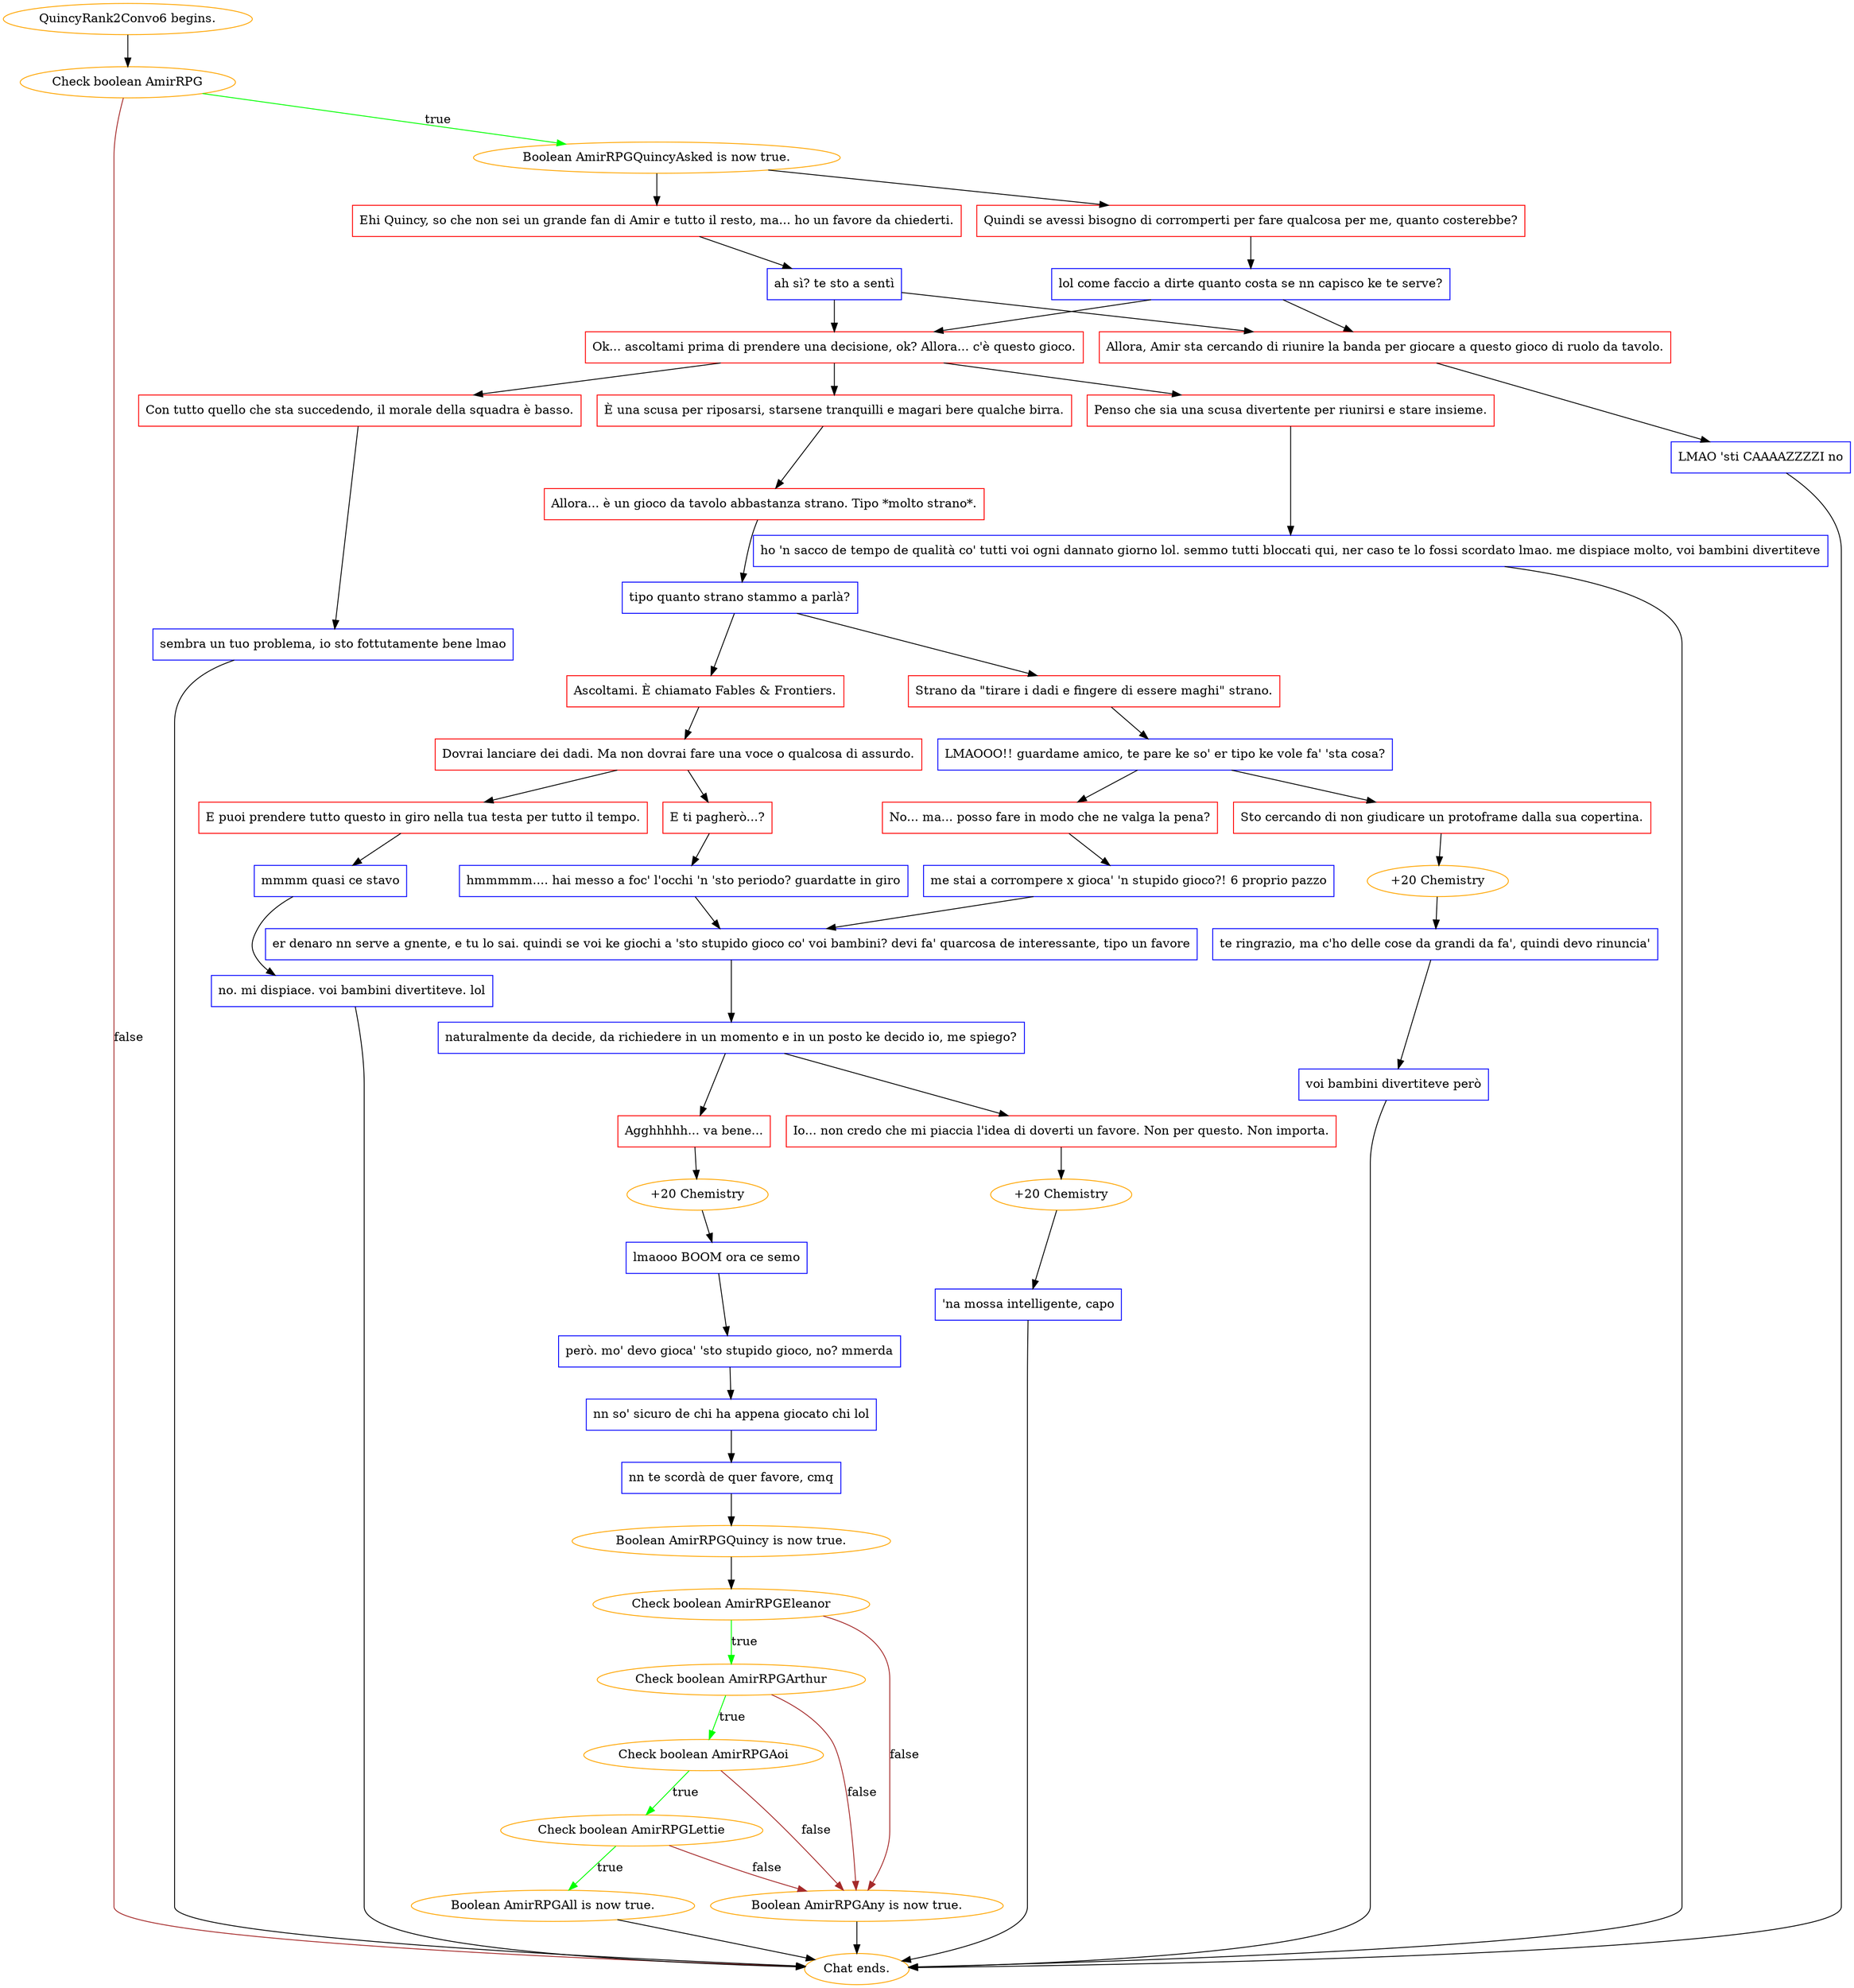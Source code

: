 digraph {
	"QuincyRank2Convo6 begins." [color=orange];
		"QuincyRank2Convo6 begins." -> j1412837103;
	j1412837103 [label="Check boolean AmirRPG",color=orange];
		j1412837103 -> j2101478979 [label=true,color=green];
		j1412837103 -> "Chat ends." [label=false,color=brown];
	j2101478979 [label="Boolean AmirRPGQuincyAsked is now true.",color=orange];
		j2101478979 -> j2429486482;
		j2101478979 -> j3674558265;
	"Chat ends." [color=orange];
	j2429486482 [label="Ehi Quincy, so che non sei un grande fan di Amir e tutto il resto, ma... ho un favore da chiederti.",shape=box,color=red];
		j2429486482 -> j377857572;
	j3674558265 [label="Quindi se avessi bisogno di corromperti per fare qualcosa per me, quanto costerebbe?",shape=box,color=red];
		j3674558265 -> j2444867696;
	j377857572 [label="ah sì? te sto a sentì",shape=box,color=blue];
		j377857572 -> j608653348;
		j377857572 -> j636892748;
	j2444867696 [label="lol come faccio a dirte quanto costa se nn capisco ke te serve?",shape=box,color=blue];
		j2444867696 -> j608653348;
		j2444867696 -> j636892748;
	j608653348 [label="Ok... ascoltami prima di prendere una decisione, ok? Allora... c'è questo gioco.",shape=box,color=red];
		j608653348 -> j798322217;
		j608653348 -> j2924077889;
		j608653348 -> j363792290;
	j636892748 [label="Allora, Amir sta cercando di riunire la banda per giocare a questo gioco di ruolo da tavolo.",shape=box,color=red];
		j636892748 -> j1111672512;
	j798322217 [label="Penso che sia una scusa divertente per riunirsi e stare insieme.",shape=box,color=red];
		j798322217 -> j4023019233;
	j2924077889 [label="È una scusa per riposarsi, starsene tranquilli e magari bere qualche birra.",shape=box,color=red];
		j2924077889 -> j4219054745;
	j363792290 [label="Con tutto quello che sta succedendo, il morale della squadra è basso.",shape=box,color=red];
		j363792290 -> j775383858;
	j1111672512 [label="LMAO 'sti CAAAAZZZZI no",shape=box,color=blue];
		j1111672512 -> "Chat ends.";
	j4023019233 [label="ho 'n sacco de tempo de qualità co' tutti voi ogni dannato giorno lol. semmo tutti bloccati qui, ner caso te lo fossi scordato lmao. me dispiace molto, voi bambini divertiteve",shape=box,color=blue];
		j4023019233 -> "Chat ends.";
	j4219054745 [label="Allora... è un gioco da tavolo abbastanza strano. Tipo *molto strano*.",shape=box,color=red];
		j4219054745 -> j1281187712;
	j775383858 [label="sembra un tuo problema, io sto fottutamente bene lmao",shape=box,color=blue];
		j775383858 -> "Chat ends.";
	j1281187712 [label="tipo quanto strano stammo a parlà?",shape=box,color=blue];
		j1281187712 -> j2850924864;
		j1281187712 -> j1808995762;
	j2850924864 [label="Strano da \"tirare i dadi e fingere di essere maghi\" strano.",shape=box,color=red];
		j2850924864 -> j3603009496;
	j1808995762 [label="Ascoltami. È chiamato Fables & Frontiers.",shape=box,color=red];
		j1808995762 -> j1691017077;
	j3603009496 [label="LMAOOO!! guardame amico, te pare ke so' er tipo ke vole fa' 'sta cosa?",shape=box,color=blue];
		j3603009496 -> j4154441091;
		j3603009496 -> j99053189;
	j1691017077 [label="Dovrai lanciare dei dadi. Ma non dovrai fare una voce o qualcosa di assurdo.",shape=box,color=red];
		j1691017077 -> j3506455396;
		j1691017077 -> j2273792942;
	j4154441091 [label="Sto cercando di non giudicare un protoframe dalla sua copertina.",shape=box,color=red];
		j4154441091 -> j26626715;
	j99053189 [label="No... ma... posso fare in modo che ne valga la pena?",shape=box,color=red];
		j99053189 -> j3071652895;
	j3506455396 [label="E ti pagherò...?",shape=box,color=red];
		j3506455396 -> j2605986568;
	j2273792942 [label="E puoi prendere tutto questo in giro nella tua testa per tutto il tempo.",shape=box,color=red];
		j2273792942 -> j1020619330;
	j26626715 [label="+20 Chemistry",color=orange];
		j26626715 -> j532262329;
	j3071652895 [label="me stai a corrompere x gioca' 'n stupido gioco?! 6 proprio pazzo",shape=box,color=blue];
		j3071652895 -> j1870115678;
	j2605986568 [label="hmmmmm.... hai messo a foc' l'occhi 'n 'sto periodo? guardatte in giro",shape=box,color=blue];
		j2605986568 -> j1870115678;
	j1020619330 [label="mmmm quasi ce stavo",shape=box,color=blue];
		j1020619330 -> j555908775;
	j532262329 [label="te ringrazio, ma c'ho delle cose da grandi da fa', quindi devo rinuncia'",shape=box,color=blue];
		j532262329 -> j2189969894;
	j1870115678 [label="er denaro nn serve a gnente, e tu lo sai. quindi se voi ke giochi a 'sto stupido gioco co' voi bambini? devi fa' quarcosa de interessante, tipo un favore",shape=box,color=blue];
		j1870115678 -> j1006755406;
	j555908775 [label="no. mi dispiace. voi bambini divertiteve. lol",shape=box,color=blue];
		j555908775 -> "Chat ends.";
	j2189969894 [label="voi bambini divertiteve però",shape=box,color=blue];
		j2189969894 -> "Chat ends.";
	j1006755406 [label="naturalmente da decide, da richiedere in un momento e in un posto ke decido io, me spiego?",shape=box,color=blue];
		j1006755406 -> j2927639627;
		j1006755406 -> j3759698487;
	j2927639627 [label="Agghhhhh... va bene...",shape=box,color=red];
		j2927639627 -> j785647131;
	j3759698487 [label="Io... non credo che mi piaccia l'idea di doverti un favore. Non per questo. Non importa.",shape=box,color=red];
		j3759698487 -> j3836127024;
	j785647131 [label="+20 Chemistry",color=orange];
		j785647131 -> j971700965;
	j3836127024 [label="+20 Chemistry",color=orange];
		j3836127024 -> j1314218073;
	j971700965 [label="lmaooo BOOM ora ce semo",shape=box,color=blue];
		j971700965 -> j3215673977;
	j1314218073 [label="'na mossa intelligente, capo",shape=box,color=blue];
		j1314218073 -> "Chat ends.";
	j3215673977 [label="però. mo' devo gioca' 'sto stupido gioco, no? mmerda",shape=box,color=blue];
		j3215673977 -> j1117253037;
	j1117253037 [label="nn so' sicuro de chi ha appena giocato chi lol",shape=box,color=blue];
		j1117253037 -> j3727996169;
	j3727996169 [label="nn te scordà de quer favore, cmq",shape=box,color=blue];
		j3727996169 -> j1432973675;
	j1432973675 [label="Boolean AmirRPGQuincy is now true.",color=orange];
		j1432973675 -> j1143766779;
	j1143766779 [label="Check boolean AmirRPGEleanor",color=orange];
		j1143766779 -> j2738107974 [label=true,color=green];
		j1143766779 -> j1992773596 [label=false,color=brown];
	j2738107974 [label="Check boolean AmirRPGArthur",color=orange];
		j2738107974 -> j3183237972 [label=true,color=green];
		j2738107974 -> j1992773596 [label=false,color=brown];
	j1992773596 [label="Boolean AmirRPGAny is now true.",color=orange];
		j1992773596 -> "Chat ends.";
	j3183237972 [label="Check boolean AmirRPGAoi",color=orange];
		j3183237972 -> j3978111885 [label=true,color=green];
		j3183237972 -> j1992773596 [label=false,color=brown];
	j3978111885 [label="Check boolean AmirRPGLettie",color=orange];
		j3978111885 -> j2677000302 [label=true,color=green];
		j3978111885 -> j1992773596 [label=false,color=brown];
	j2677000302 [label="Boolean AmirRPGAll is now true.",color=orange];
		j2677000302 -> "Chat ends.";
}